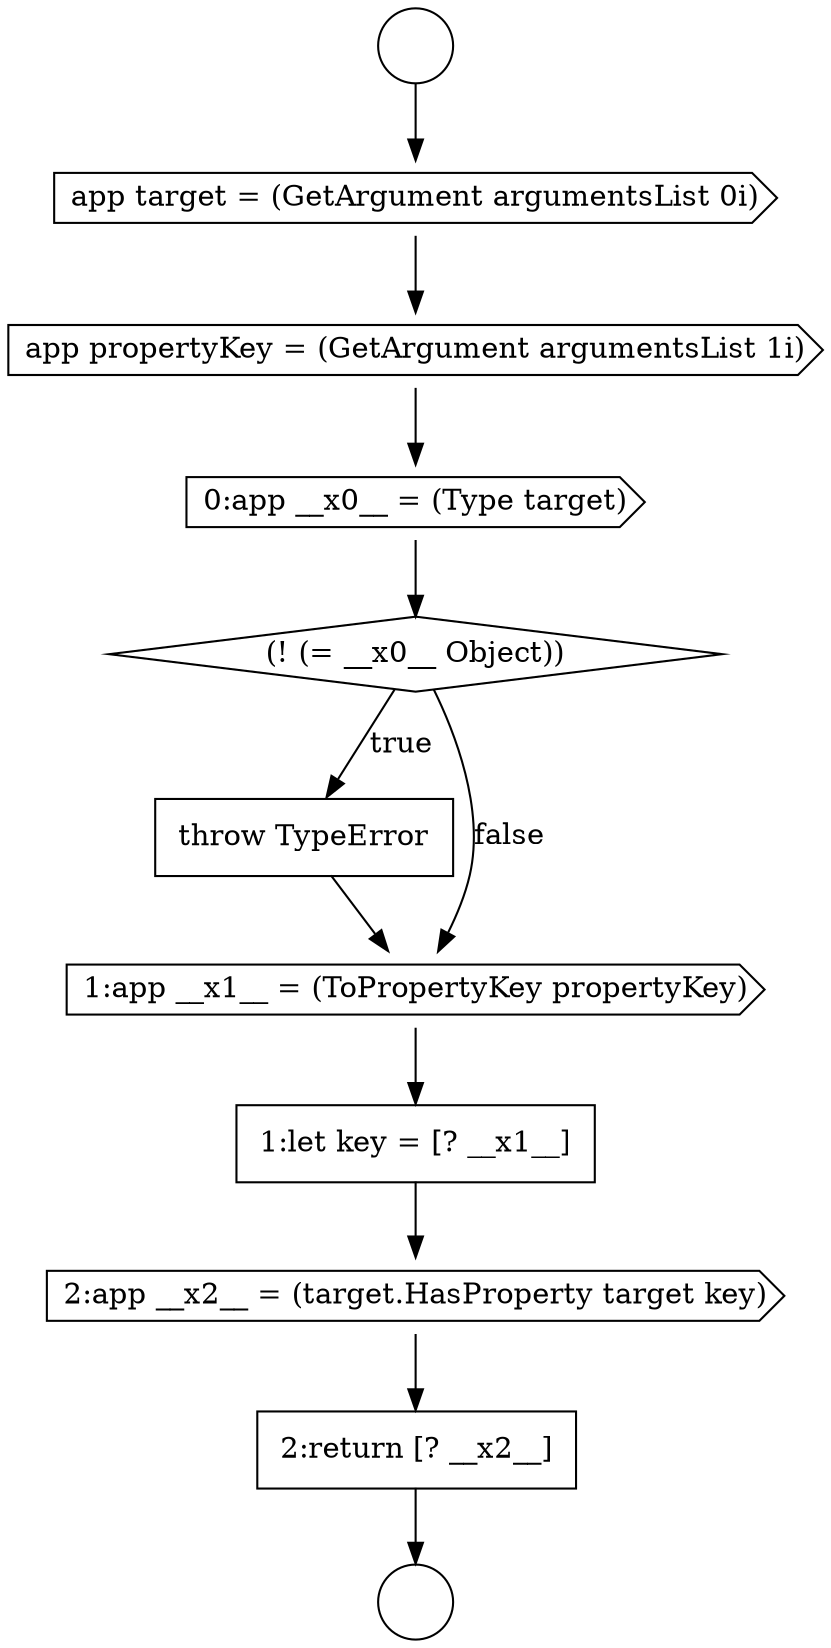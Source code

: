 digraph {
  node15931 [shape=circle label=" " color="black" fillcolor="white" style=filled]
  node15939 [shape=cds, label=<<font color="black">2:app __x2__ = (target.HasProperty target key)</font>> color="black" fillcolor="white" style=filled]
  node15935 [shape=diamond, label=<<font color="black">(! (= __x0__ Object))</font>> color="black" fillcolor="white" style=filled]
  node15930 [shape=circle label=" " color="black" fillcolor="white" style=filled]
  node15934 [shape=cds, label=<<font color="black">0:app __x0__ = (Type target)</font>> color="black" fillcolor="white" style=filled]
  node15940 [shape=none, margin=0, label=<<font color="black">
    <table border="0" cellborder="1" cellspacing="0" cellpadding="10">
      <tr><td align="left">2:return [? __x2__]</td></tr>
    </table>
  </font>> color="black" fillcolor="white" style=filled]
  node15936 [shape=none, margin=0, label=<<font color="black">
    <table border="0" cellborder="1" cellspacing="0" cellpadding="10">
      <tr><td align="left">throw TypeError</td></tr>
    </table>
  </font>> color="black" fillcolor="white" style=filled]
  node15933 [shape=cds, label=<<font color="black">app propertyKey = (GetArgument argumentsList 1i)</font>> color="black" fillcolor="white" style=filled]
  node15937 [shape=cds, label=<<font color="black">1:app __x1__ = (ToPropertyKey propertyKey)</font>> color="black" fillcolor="white" style=filled]
  node15932 [shape=cds, label=<<font color="black">app target = (GetArgument argumentsList 0i)</font>> color="black" fillcolor="white" style=filled]
  node15938 [shape=none, margin=0, label=<<font color="black">
    <table border="0" cellborder="1" cellspacing="0" cellpadding="10">
      <tr><td align="left">1:let key = [? __x1__]</td></tr>
    </table>
  </font>> color="black" fillcolor="white" style=filled]
  node15934 -> node15935 [ color="black"]
  node15940 -> node15931 [ color="black"]
  node15938 -> node15939 [ color="black"]
  node15937 -> node15938 [ color="black"]
  node15932 -> node15933 [ color="black"]
  node15939 -> node15940 [ color="black"]
  node15930 -> node15932 [ color="black"]
  node15933 -> node15934 [ color="black"]
  node15936 -> node15937 [ color="black"]
  node15935 -> node15936 [label=<<font color="black">true</font>> color="black"]
  node15935 -> node15937 [label=<<font color="black">false</font>> color="black"]
}
